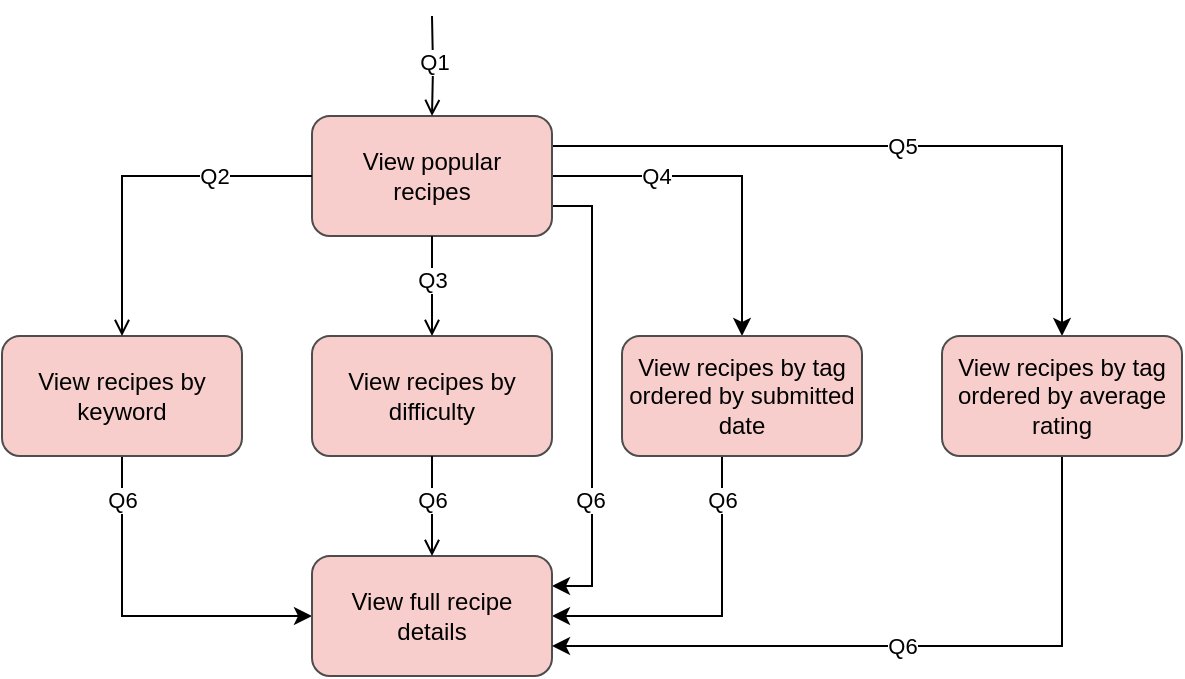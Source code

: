 <mxfile version="23.0.2" type="device">
  <diagram name="Page-1" id="6MEN-gBh7sNnriSMZyOF">
    <mxGraphModel dx="3143" dy="1393" grid="1" gridSize="10" guides="1" tooltips="1" connect="1" arrows="1" fold="1" page="1" pageScale="1" pageWidth="850" pageHeight="1100" math="0" shadow="0">
      <root>
        <mxCell id="0" />
        <mxCell id="1" parent="0" />
        <mxCell id="bFJjKrbTozKrP3YyDbQ9-38" style="edgeStyle=orthogonalEdgeStyle;rounded=0;orthogonalLoop=1;jettySize=auto;html=1;entryX=0.5;entryY=0;entryDx=0;entryDy=0;" parent="1" source="bFJjKrbTozKrP3YyDbQ9-26" target="bFJjKrbTozKrP3YyDbQ9-35" edge="1">
          <mxGeometry relative="1" as="geometry" />
        </mxCell>
        <mxCell id="bFJjKrbTozKrP3YyDbQ9-39" value="Q4" style="edgeLabel;html=1;align=center;verticalAlign=middle;resizable=0;points=[];fillColor=none;" parent="bFJjKrbTozKrP3YyDbQ9-38" vertex="1" connectable="0">
          <mxGeometry x="-0.174" y="-1" relative="1" as="geometry">
            <mxPoint x="-21" y="-1" as="offset" />
          </mxGeometry>
        </mxCell>
        <mxCell id="S1pjZFBT0QTM2uvxh28t-1" style="edgeStyle=orthogonalEdgeStyle;rounded=0;orthogonalLoop=1;jettySize=auto;html=1;exitX=1;exitY=0.75;exitDx=0;exitDy=0;entryX=1;entryY=0.25;entryDx=0;entryDy=0;" parent="1" source="bFJjKrbTozKrP3YyDbQ9-26" target="bFJjKrbTozKrP3YyDbQ9-40" edge="1">
          <mxGeometry relative="1" as="geometry" />
        </mxCell>
        <mxCell id="S1pjZFBT0QTM2uvxh28t-2" value="Q6" style="edgeLabel;html=1;align=center;verticalAlign=middle;resizable=0;points=[];" parent="S1pjZFBT0QTM2uvxh28t-1" vertex="1" connectable="0">
          <mxGeometry y="4" relative="1" as="geometry">
            <mxPoint x="-5" y="52" as="offset" />
          </mxGeometry>
        </mxCell>
        <mxCell id="J9YIHWAPSM0J4kv1nnhS-3" value="Q5" style="edgeStyle=orthogonalEdgeStyle;rounded=0;orthogonalLoop=1;jettySize=auto;html=1;exitX=1;exitY=0.25;exitDx=0;exitDy=0;entryX=0.5;entryY=0;entryDx=0;entryDy=0;" edge="1" parent="1" source="bFJjKrbTozKrP3YyDbQ9-26" target="J9YIHWAPSM0J4kv1nnhS-2">
          <mxGeometry relative="1" as="geometry" />
        </mxCell>
        <mxCell id="bFJjKrbTozKrP3YyDbQ9-26" value="View popular&lt;br&gt;recipes" style="rounded=1;whiteSpace=wrap;html=1;fillColor=#f8cecc;strokeColor=#4D4D4D;strokeWidth=1;" parent="1" vertex="1">
          <mxGeometry x="165" y="60" width="120" height="60" as="geometry" />
        </mxCell>
        <mxCell id="bFJjKrbTozKrP3YyDbQ9-27" style="edgeStyle=orthogonalEdgeStyle;rounded=0;orthogonalLoop=1;jettySize=auto;html=1;endArrow=open;endFill=0;entryX=0.5;entryY=0;entryDx=0;entryDy=0;" parent="1" target="bFJjKrbTozKrP3YyDbQ9-26" edge="1">
          <mxGeometry relative="1" as="geometry">
            <mxPoint x="165.952" y="89.76" as="targetPoint" />
            <mxPoint x="225" y="10" as="sourcePoint" />
          </mxGeometry>
        </mxCell>
        <mxCell id="bFJjKrbTozKrP3YyDbQ9-28" value="Q1" style="edgeLabel;html=1;align=center;verticalAlign=middle;resizable=0;points=[];fillColor=none;" parent="bFJjKrbTozKrP3YyDbQ9-27" vertex="1" connectable="0">
          <mxGeometry x="-0.118" relative="1" as="geometry">
            <mxPoint as="offset" />
          </mxGeometry>
        </mxCell>
        <mxCell id="bFJjKrbTozKrP3YyDbQ9-29" value="View recipes by difficulty" style="rounded=1;whiteSpace=wrap;html=1;fillColor=#f8cecc;strokeColor=#4D4D4D;strokeWidth=1;" parent="1" vertex="1">
          <mxGeometry x="165" y="170" width="120" height="60" as="geometry" />
        </mxCell>
        <mxCell id="bFJjKrbTozKrP3YyDbQ9-30" style="edgeStyle=orthogonalEdgeStyle;rounded=0;orthogonalLoop=1;jettySize=auto;html=1;endArrow=open;endFill=0;entryX=0.5;entryY=0;entryDx=0;entryDy=0;exitX=0.5;exitY=1;exitDx=0;exitDy=0;" parent="1" source="bFJjKrbTozKrP3YyDbQ9-26" target="bFJjKrbTozKrP3YyDbQ9-29" edge="1">
          <mxGeometry relative="1" as="geometry">
            <mxPoint x="165.952" y="199.76" as="targetPoint" />
            <mxPoint x="225" y="120" as="sourcePoint" />
          </mxGeometry>
        </mxCell>
        <mxCell id="bFJjKrbTozKrP3YyDbQ9-31" value="Q3" style="edgeLabel;html=1;align=center;verticalAlign=middle;resizable=0;points=[];fillColor=none;" parent="bFJjKrbTozKrP3YyDbQ9-30" vertex="1" connectable="0">
          <mxGeometry x="-0.118" relative="1" as="geometry">
            <mxPoint as="offset" />
          </mxGeometry>
        </mxCell>
        <mxCell id="bFJjKrbTozKrP3YyDbQ9-72" style="edgeStyle=orthogonalEdgeStyle;rounded=0;orthogonalLoop=1;jettySize=auto;html=1;exitX=0.5;exitY=1;exitDx=0;exitDy=0;entryX=0;entryY=0.5;entryDx=0;entryDy=0;" parent="1" source="bFJjKrbTozKrP3YyDbQ9-32" target="bFJjKrbTozKrP3YyDbQ9-40" edge="1">
          <mxGeometry relative="1" as="geometry" />
        </mxCell>
        <mxCell id="bFJjKrbTozKrP3YyDbQ9-73" value="Q6" style="edgeLabel;html=1;align=center;verticalAlign=middle;resizable=0;points=[];fillColor=none;" parent="bFJjKrbTozKrP3YyDbQ9-72" vertex="1" connectable="0">
          <mxGeometry x="-0.771" relative="1" as="geometry">
            <mxPoint y="2" as="offset" />
          </mxGeometry>
        </mxCell>
        <mxCell id="bFJjKrbTozKrP3YyDbQ9-32" value="View recipes by keyword" style="rounded=1;whiteSpace=wrap;html=1;fillColor=#f8cecc;strokeColor=#4D4D4D;strokeWidth=1;" parent="1" vertex="1">
          <mxGeometry x="10" y="170" width="120" height="60" as="geometry" />
        </mxCell>
        <mxCell id="bFJjKrbTozKrP3YyDbQ9-33" style="edgeStyle=orthogonalEdgeStyle;rounded=0;orthogonalLoop=1;jettySize=auto;html=1;endArrow=open;endFill=0;entryX=0.5;entryY=0;entryDx=0;entryDy=0;exitX=0;exitY=0.5;exitDx=0;exitDy=0;" parent="1" source="bFJjKrbTozKrP3YyDbQ9-26" target="bFJjKrbTozKrP3YyDbQ9-32" edge="1">
          <mxGeometry relative="1" as="geometry">
            <mxPoint x="20.952" y="199.76" as="targetPoint" />
            <mxPoint x="80" y="120" as="sourcePoint" />
          </mxGeometry>
        </mxCell>
        <mxCell id="bFJjKrbTozKrP3YyDbQ9-34" value="Q2" style="edgeLabel;html=1;align=center;verticalAlign=middle;resizable=0;points=[];fillColor=none;" parent="bFJjKrbTozKrP3YyDbQ9-33" vertex="1" connectable="0">
          <mxGeometry x="-0.118" relative="1" as="geometry">
            <mxPoint x="28" as="offset" />
          </mxGeometry>
        </mxCell>
        <mxCell id="bFJjKrbTozKrP3YyDbQ9-70" style="edgeStyle=orthogonalEdgeStyle;rounded=0;orthogonalLoop=1;jettySize=auto;html=1;entryX=1;entryY=0.5;entryDx=0;entryDy=0;" parent="1" source="bFJjKrbTozKrP3YyDbQ9-35" target="bFJjKrbTozKrP3YyDbQ9-40" edge="1">
          <mxGeometry relative="1" as="geometry">
            <Array as="points">
              <mxPoint x="370" y="310" />
            </Array>
          </mxGeometry>
        </mxCell>
        <mxCell id="bFJjKrbTozKrP3YyDbQ9-71" value="Q6" style="edgeLabel;html=1;align=center;verticalAlign=middle;resizable=0;points=[];fillColor=none;" parent="bFJjKrbTozKrP3YyDbQ9-70" vertex="1" connectable="0">
          <mxGeometry x="-0.298" relative="1" as="geometry">
            <mxPoint y="-36" as="offset" />
          </mxGeometry>
        </mxCell>
        <mxCell id="bFJjKrbTozKrP3YyDbQ9-35" value="View recipes by tag ordered by submitted date" style="rounded=1;whiteSpace=wrap;html=1;fillColor=#f8cecc;strokeColor=#4D4D4D;strokeWidth=1;" parent="1" vertex="1">
          <mxGeometry x="320" y="170" width="120" height="60" as="geometry" />
        </mxCell>
        <mxCell id="bFJjKrbTozKrP3YyDbQ9-40" value="View full recipe details" style="rounded=1;whiteSpace=wrap;html=1;fillColor=#f8cecc;strokeColor=#4D4D4D;strokeWidth=1;" parent="1" vertex="1">
          <mxGeometry x="165" y="280" width="120" height="60" as="geometry" />
        </mxCell>
        <mxCell id="bFJjKrbTozKrP3YyDbQ9-41" style="edgeStyle=orthogonalEdgeStyle;rounded=0;orthogonalLoop=1;jettySize=auto;html=1;endArrow=open;endFill=0;entryX=0.5;entryY=0;entryDx=0;entryDy=0;exitX=0.5;exitY=1;exitDx=0;exitDy=0;" parent="1" source="bFJjKrbTozKrP3YyDbQ9-29" target="bFJjKrbTozKrP3YyDbQ9-40" edge="1">
          <mxGeometry relative="1" as="geometry">
            <mxPoint x="235" y="180" as="targetPoint" />
            <mxPoint x="235" y="130" as="sourcePoint" />
          </mxGeometry>
        </mxCell>
        <mxCell id="bFJjKrbTozKrP3YyDbQ9-42" value="Q6" style="edgeLabel;html=1;align=center;verticalAlign=middle;resizable=0;points=[];fillColor=none;" parent="bFJjKrbTozKrP3YyDbQ9-41" vertex="1" connectable="0">
          <mxGeometry x="-0.118" relative="1" as="geometry">
            <mxPoint as="offset" />
          </mxGeometry>
        </mxCell>
        <mxCell id="J9YIHWAPSM0J4kv1nnhS-4" value="Q6" style="edgeStyle=orthogonalEdgeStyle;rounded=0;orthogonalLoop=1;jettySize=auto;html=1;exitX=0.5;exitY=1;exitDx=0;exitDy=0;entryX=1;entryY=0.75;entryDx=0;entryDy=0;" edge="1" parent="1" source="J9YIHWAPSM0J4kv1nnhS-2" target="bFJjKrbTozKrP3YyDbQ9-40">
          <mxGeometry relative="1" as="geometry" />
        </mxCell>
        <mxCell id="J9YIHWAPSM0J4kv1nnhS-2" value="View recipes by tag ordered by average rating" style="rounded=1;whiteSpace=wrap;html=1;fillColor=#f8cecc;strokeColor=#4D4D4D;strokeWidth=1;" vertex="1" parent="1">
          <mxGeometry x="480" y="170" width="120" height="60" as="geometry" />
        </mxCell>
      </root>
    </mxGraphModel>
  </diagram>
</mxfile>
